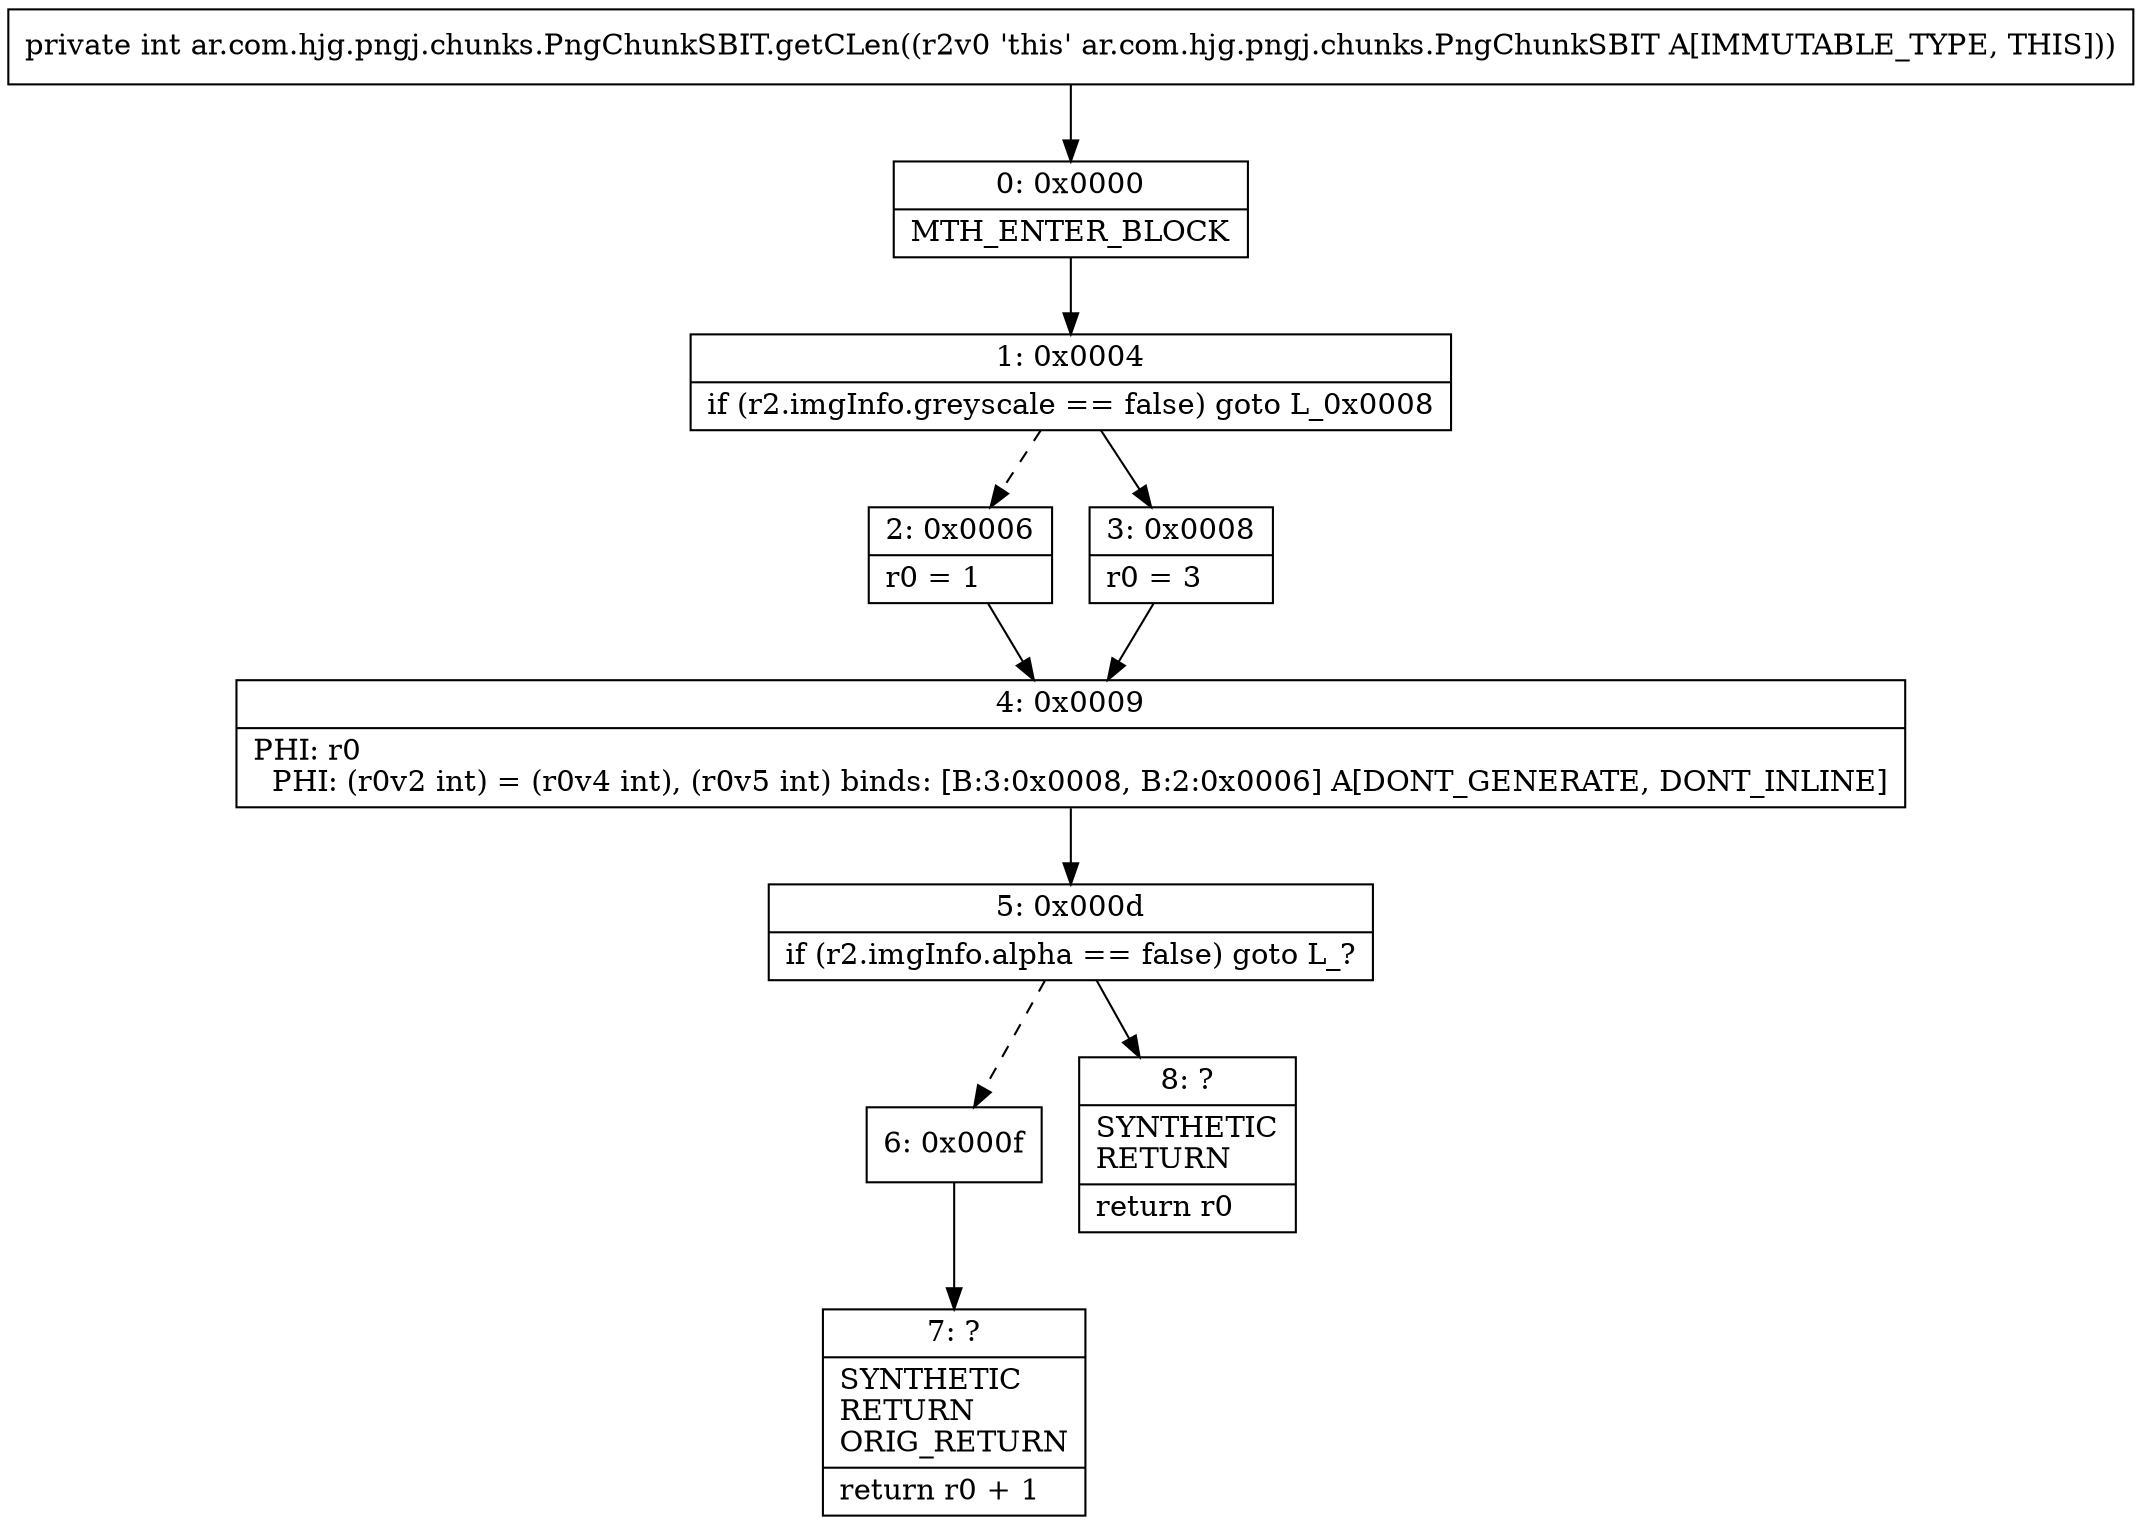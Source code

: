 digraph "CFG forar.com.hjg.pngj.chunks.PngChunkSBIT.getCLen()I" {
Node_0 [shape=record,label="{0\:\ 0x0000|MTH_ENTER_BLOCK\l}"];
Node_1 [shape=record,label="{1\:\ 0x0004|if (r2.imgInfo.greyscale == false) goto L_0x0008\l}"];
Node_2 [shape=record,label="{2\:\ 0x0006|r0 = 1\l}"];
Node_3 [shape=record,label="{3\:\ 0x0008|r0 = 3\l}"];
Node_4 [shape=record,label="{4\:\ 0x0009|PHI: r0 \l  PHI: (r0v2 int) = (r0v4 int), (r0v5 int) binds: [B:3:0x0008, B:2:0x0006] A[DONT_GENERATE, DONT_INLINE]\l}"];
Node_5 [shape=record,label="{5\:\ 0x000d|if (r2.imgInfo.alpha == false) goto L_?\l}"];
Node_6 [shape=record,label="{6\:\ 0x000f}"];
Node_7 [shape=record,label="{7\:\ ?|SYNTHETIC\lRETURN\lORIG_RETURN\l|return r0 + 1\l}"];
Node_8 [shape=record,label="{8\:\ ?|SYNTHETIC\lRETURN\l|return r0\l}"];
MethodNode[shape=record,label="{private int ar.com.hjg.pngj.chunks.PngChunkSBIT.getCLen((r2v0 'this' ar.com.hjg.pngj.chunks.PngChunkSBIT A[IMMUTABLE_TYPE, THIS])) }"];
MethodNode -> Node_0;
Node_0 -> Node_1;
Node_1 -> Node_2[style=dashed];
Node_1 -> Node_3;
Node_2 -> Node_4;
Node_3 -> Node_4;
Node_4 -> Node_5;
Node_5 -> Node_6[style=dashed];
Node_5 -> Node_8;
Node_6 -> Node_7;
}

